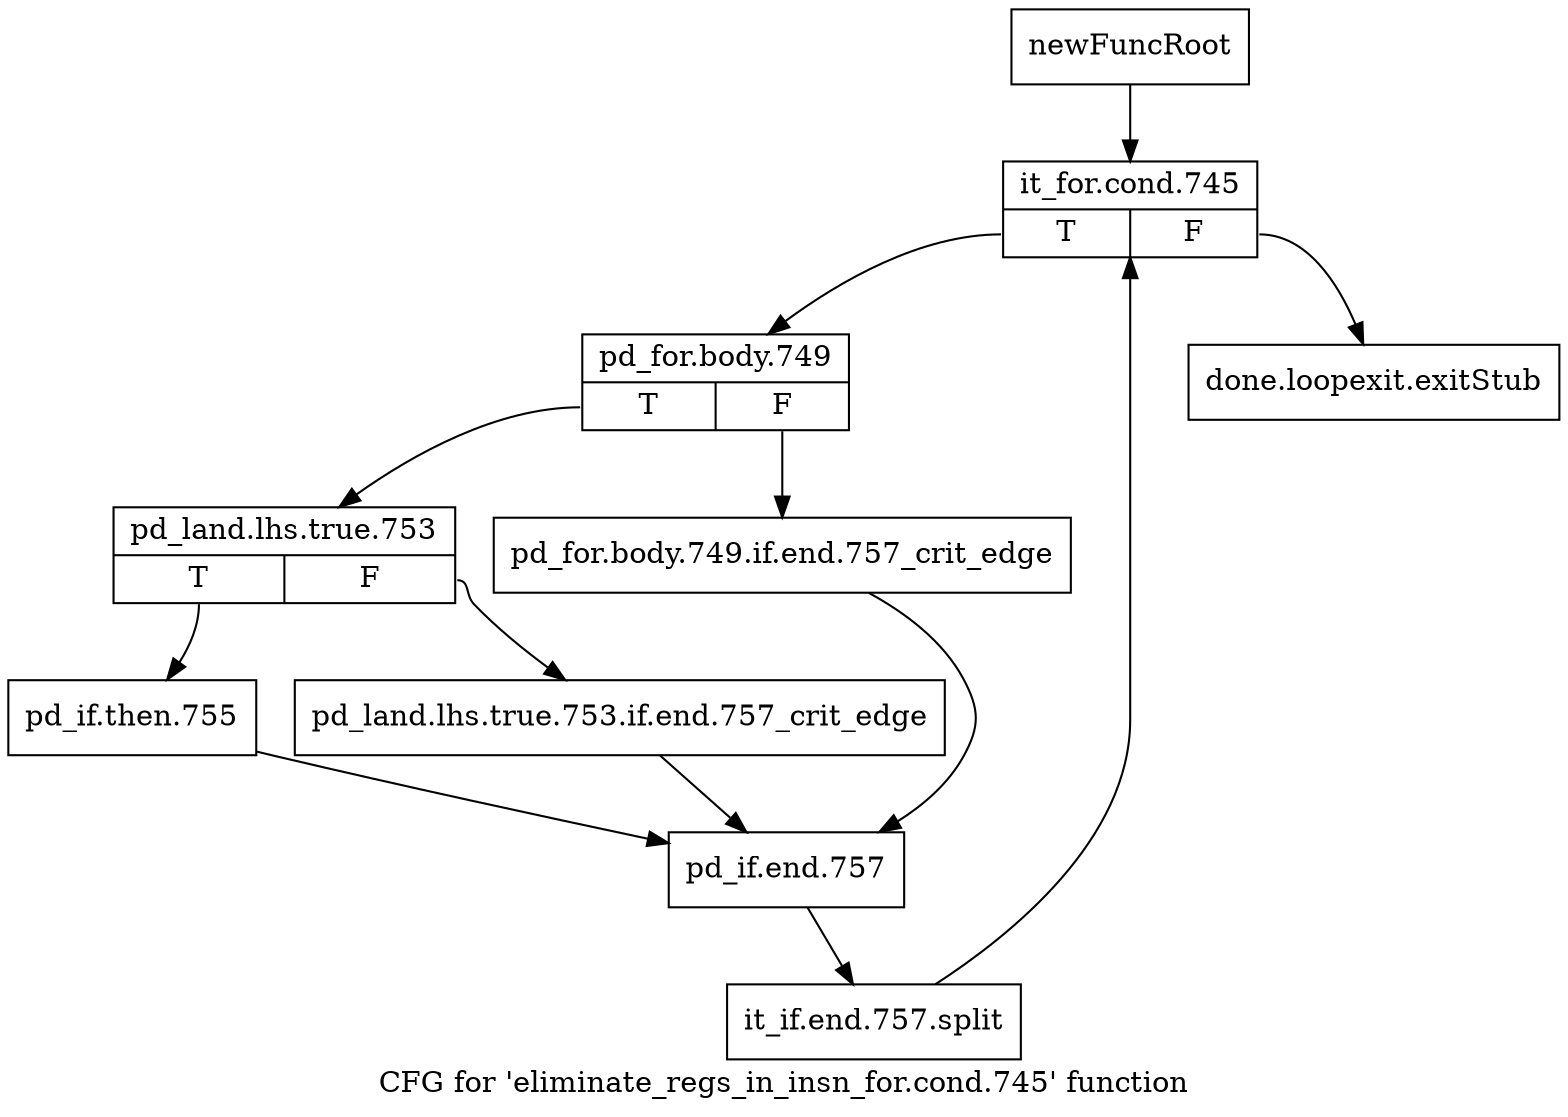 digraph "CFG for 'eliminate_regs_in_insn_for.cond.745' function" {
	label="CFG for 'eliminate_regs_in_insn_for.cond.745' function";

	Node0xbe9bc60 [shape=record,label="{newFuncRoot}"];
	Node0xbe9bc60 -> Node0xbe9bd00;
	Node0xbe9bcb0 [shape=record,label="{done.loopexit.exitStub}"];
	Node0xbe9bd00 [shape=record,label="{it_for.cond.745|{<s0>T|<s1>F}}"];
	Node0xbe9bd00:s0 -> Node0xbe9bd50;
	Node0xbe9bd00:s1 -> Node0xbe9bcb0;
	Node0xbe9bd50 [shape=record,label="{pd_for.body.749|{<s0>T|<s1>F}}"];
	Node0xbe9bd50:s0 -> Node0xbe9bdf0;
	Node0xbe9bd50:s1 -> Node0xbe9bda0;
	Node0xbe9bda0 [shape=record,label="{pd_for.body.749.if.end.757_crit_edge}"];
	Node0xbe9bda0 -> Node0xbe9bee0;
	Node0xbe9bdf0 [shape=record,label="{pd_land.lhs.true.753|{<s0>T|<s1>F}}"];
	Node0xbe9bdf0:s0 -> Node0xbe9be90;
	Node0xbe9bdf0:s1 -> Node0xbe9be40;
	Node0xbe9be40 [shape=record,label="{pd_land.lhs.true.753.if.end.757_crit_edge}"];
	Node0xbe9be40 -> Node0xbe9bee0;
	Node0xbe9be90 [shape=record,label="{pd_if.then.755}"];
	Node0xbe9be90 -> Node0xbe9bee0;
	Node0xbe9bee0 [shape=record,label="{pd_if.end.757}"];
	Node0xbe9bee0 -> Node0xf7fa470;
	Node0xf7fa470 [shape=record,label="{it_if.end.757.split}"];
	Node0xf7fa470 -> Node0xbe9bd00;
}
